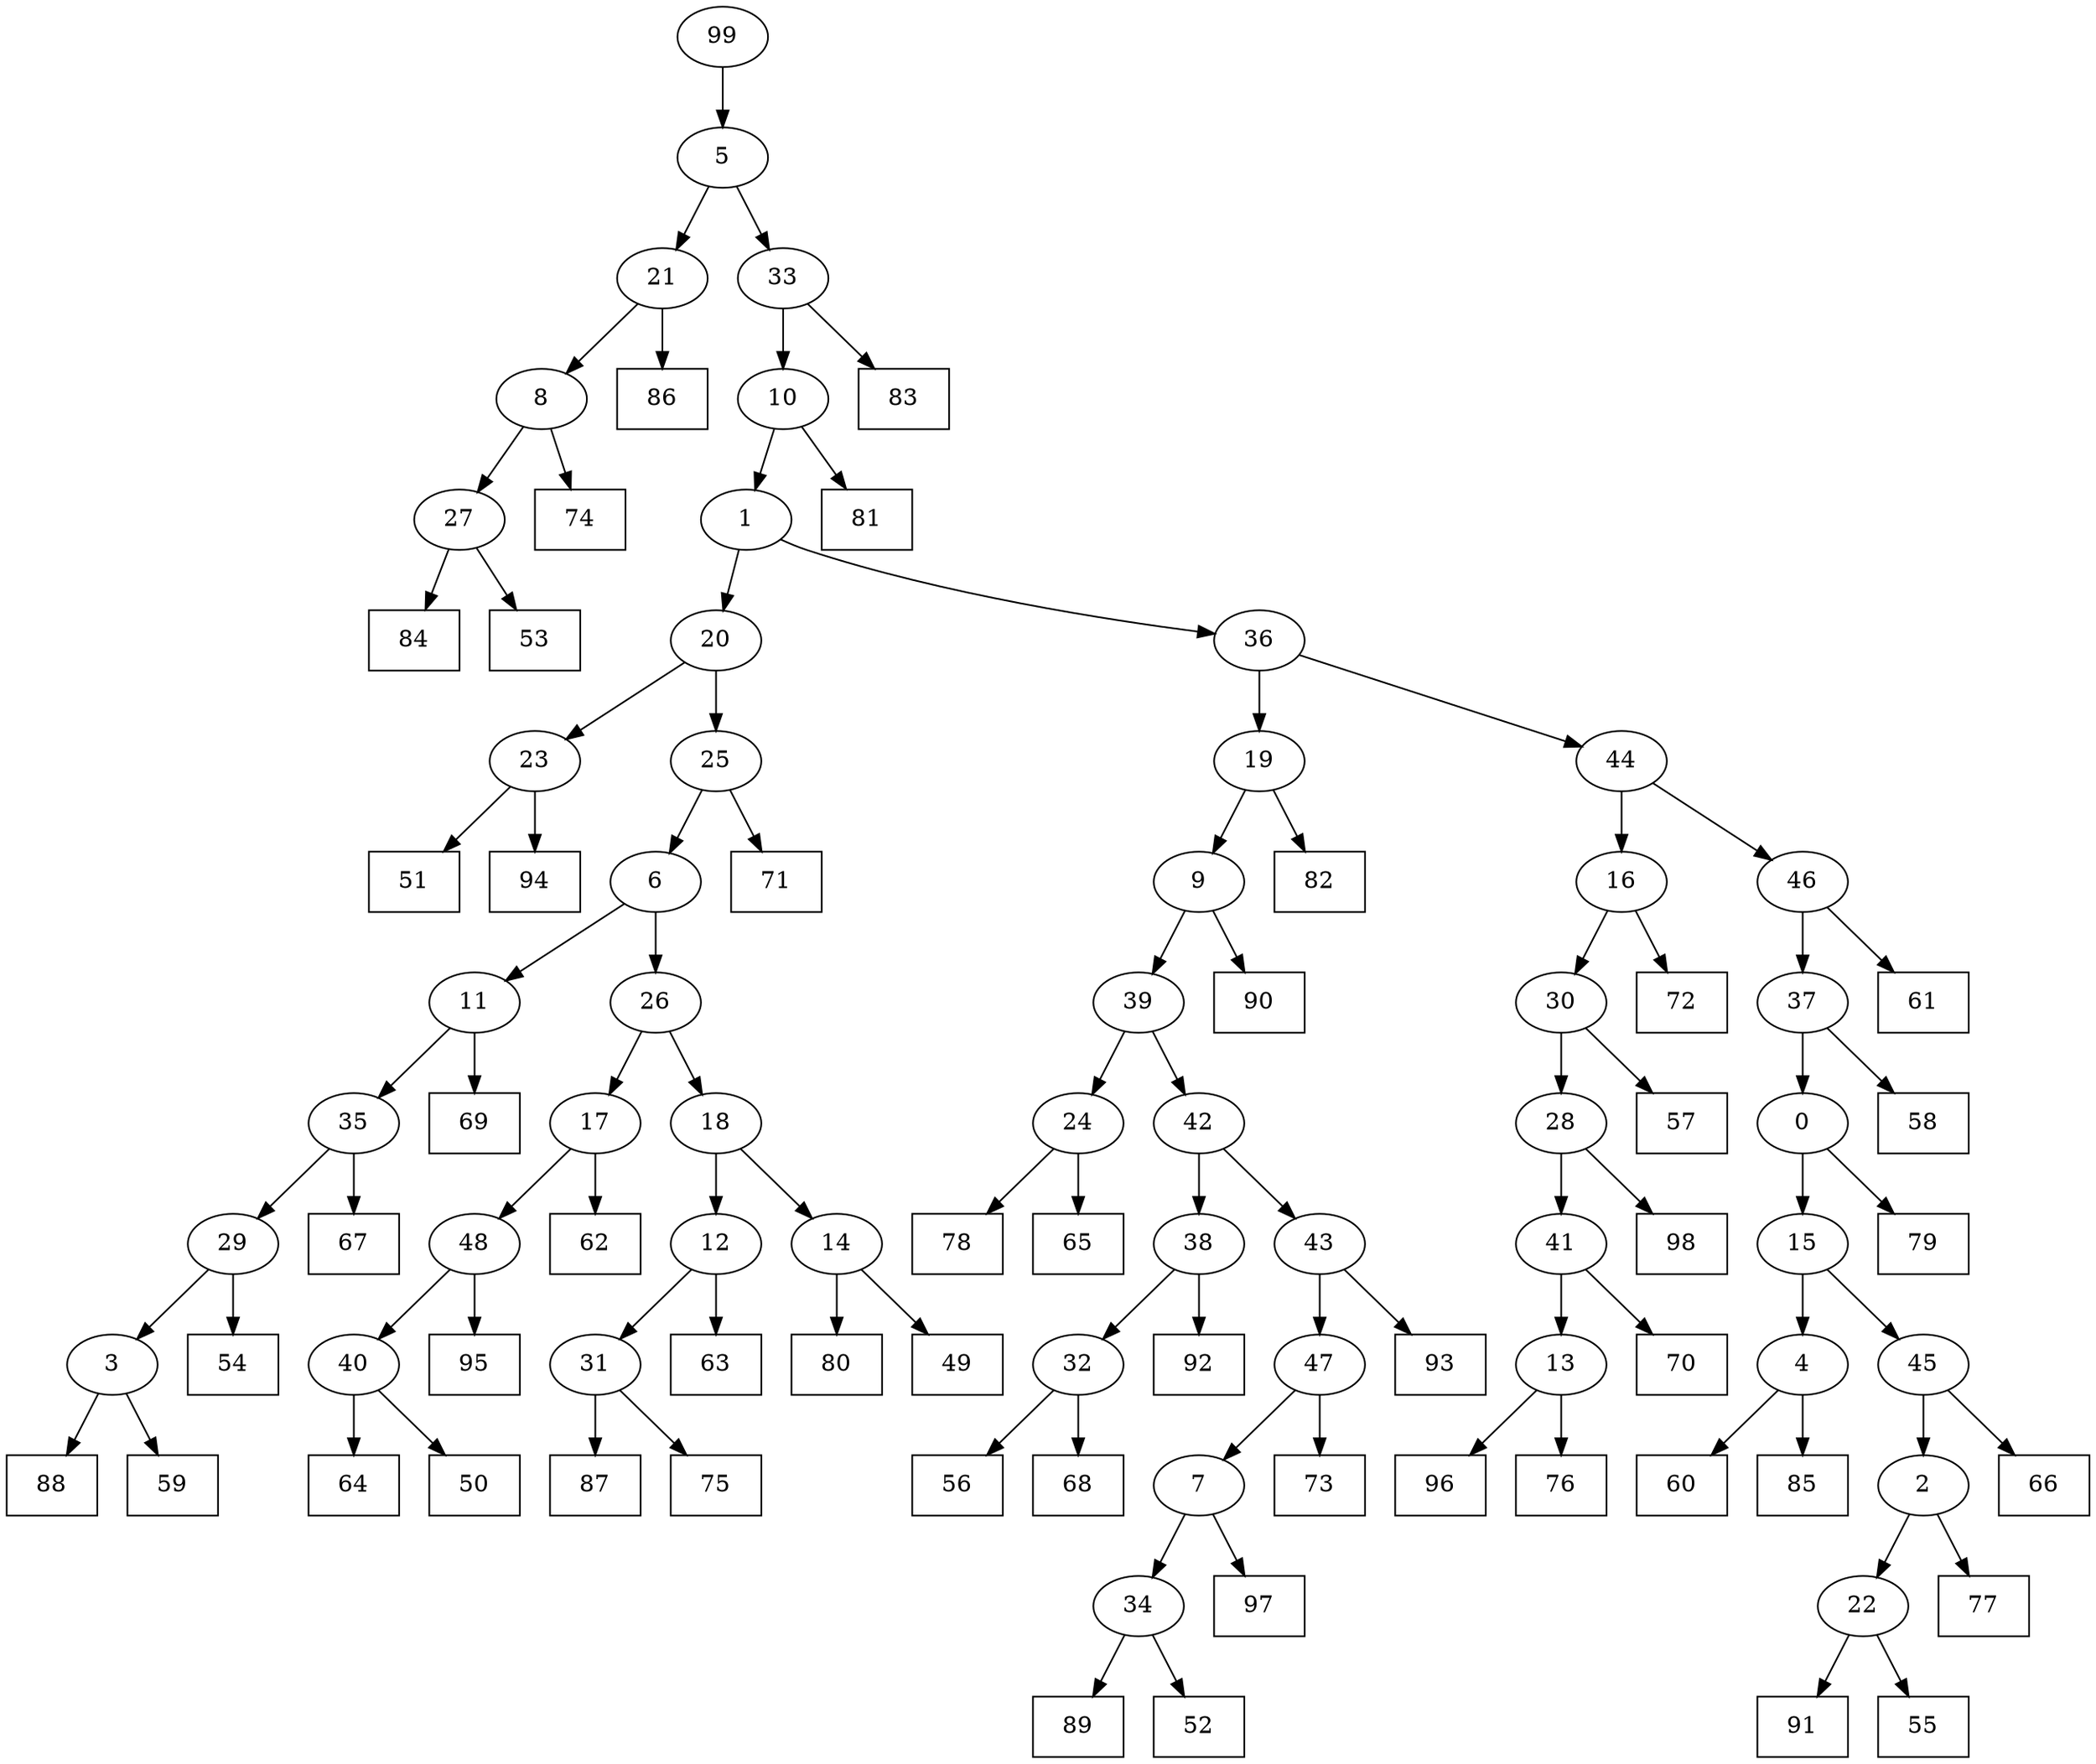 digraph G {
0[label="0"];
1[label="1"];
2[label="2"];
3[label="3"];
4[label="4"];
5[label="5"];
6[label="6"];
7[label="7"];
8[label="8"];
9[label="9"];
10[label="10"];
11[label="11"];
12[label="12"];
13[label="13"];
14[label="14"];
15[label="15"];
16[label="16"];
17[label="17"];
18[label="18"];
19[label="19"];
20[label="20"];
21[label="21"];
22[label="22"];
23[label="23"];
24[label="24"];
25[label="25"];
26[label="26"];
27[label="27"];
28[label="28"];
29[label="29"];
30[label="30"];
31[label="31"];
32[label="32"];
33[label="33"];
34[label="34"];
35[label="35"];
36[label="36"];
37[label="37"];
38[label="38"];
39[label="39"];
40[label="40"];
41[label="41"];
42[label="42"];
43[label="43"];
44[label="44"];
45[label="45"];
46[label="46"];
47[label="47"];
48[label="48"];
49[shape=box,label="97"];
50[shape=box,label="88"];
51[shape=box,label="64"];
52[shape=box,label="73"];
53[shape=box,label="50"];
54[shape=box,label="51"];
55[shape=box,label="71"];
56[shape=box,label="62"];
57[shape=box,label="78"];
58[shape=box,label="70"];
59[shape=box,label="80"];
60[shape=box,label="84"];
61[shape=box,label="89"];
62[shape=box,label="63"];
63[shape=box,label="67"];
64[shape=box,label="65"];
65[shape=box,label="74"];
66[shape=box,label="58"];
67[shape=box,label="72"];
68[shape=box,label="87"];
69[shape=box,label="60"];
70[shape=box,label="49"];
71[shape=box,label="98"];
72[shape=box,label="81"];
73[shape=box,label="61"];
74[shape=box,label="54"];
75[shape=box,label="93"];
76[shape=box,label="66"];
77[shape=box,label="96"];
78[shape=box,label="79"];
79[shape=box,label="95"];
80[shape=box,label="82"];
81[shape=box,label="85"];
82[shape=box,label="75"];
83[shape=box,label="77"];
84[shape=box,label="92"];
85[shape=box,label="91"];
86[shape=box,label="59"];
87[shape=box,label="94"];
88[shape=box,label="76"];
89[shape=box,label="52"];
90[shape=box,label="55"];
91[shape=box,label="86"];
92[shape=box,label="57"];
93[shape=box,label="83"];
94[shape=box,label="56"];
95[shape=box,label="53"];
96[shape=box,label="68"];
97[shape=box,label="69"];
98[shape=box,label="90"];
99[label="99"];
8->65 ;
47->52 ;
32->94 ;
40->53 ;
7->49 ;
24->57 ;
28->71 ;
12->31 ;
31->68 ;
4->69 ;
23->87 ;
14->59 ;
12->62 ;
25->55 ;
32->96 ;
27->95 ;
33->10 ;
38->32 ;
8->27 ;
27->60 ;
48->40 ;
40->51 ;
36->44 ;
44->46 ;
11->35 ;
35->63 ;
10->72 ;
23->54 ;
10->1 ;
36->19 ;
33->93 ;
46->73 ;
24->64 ;
19->80 ;
13->88 ;
29->3 ;
3->50 ;
21->91 ;
30->28 ;
13->77 ;
5->21 ;
18->14 ;
14->70 ;
35->29 ;
29->74 ;
22->85 ;
21->8 ;
18->12 ;
20->25 ;
15->45 ;
45->76 ;
6->11 ;
26->18 ;
1->36 ;
9->98 ;
44->16 ;
4->81 ;
34->89 ;
19->9 ;
28->41 ;
41->58 ;
31->82 ;
42->43 ;
30->92 ;
46->37 ;
37->66 ;
9->39 ;
3->86 ;
5->33 ;
15->4 ;
43->75 ;
38->84 ;
41->13 ;
25->6 ;
6->26 ;
11->97 ;
39->42 ;
42->38 ;
43->47 ;
17->48 ;
48->79 ;
26->17 ;
17->56 ;
16->30 ;
45->2 ;
2->83 ;
16->67 ;
0->78 ;
39->24 ;
2->22 ;
22->90 ;
1->20 ;
20->23 ;
47->7 ;
37->0 ;
0->15 ;
99->5 ;
7->34 ;
34->61 ;
}
